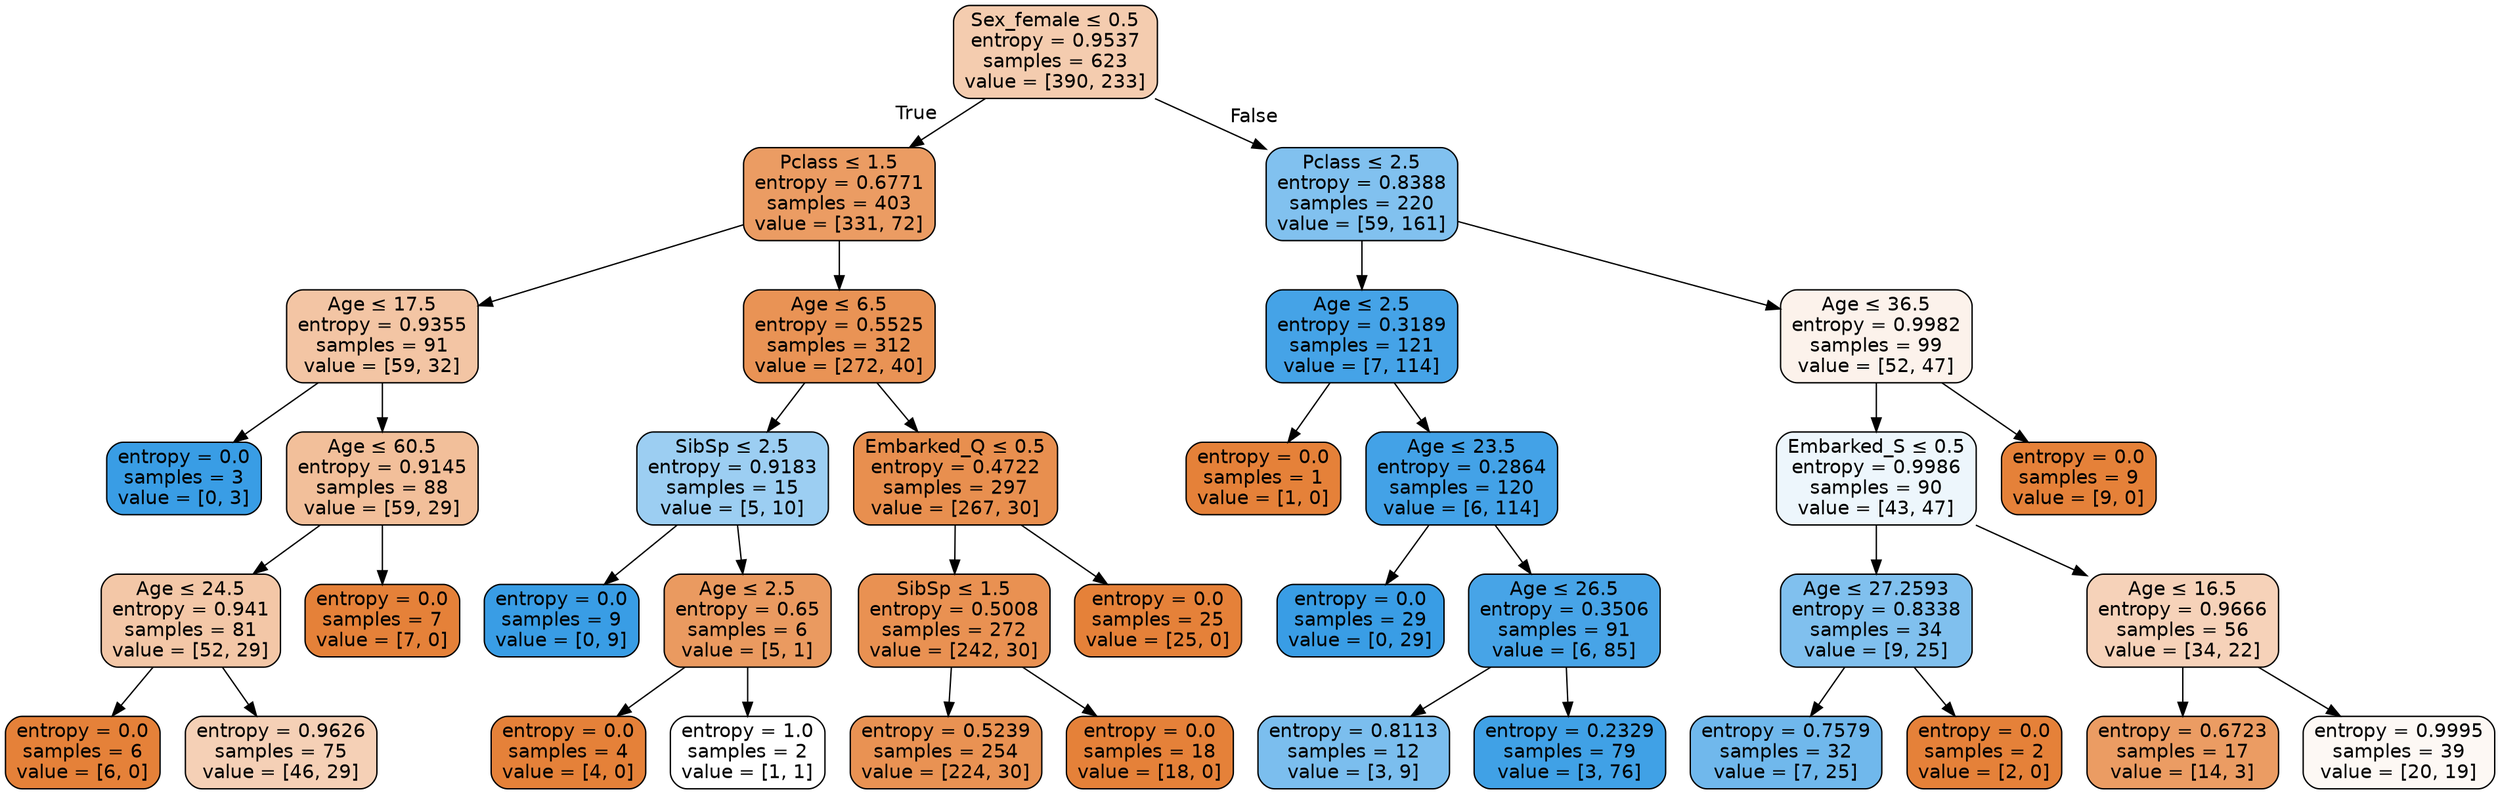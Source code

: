 digraph Tree {
node [shape=box, style="filled, rounded", color="black", fontname=helvetica] ;
edge [fontname=helvetica] ;
0 [label=<Sex_female &le; 0.5<br/>entropy = 0.9537<br/>samples = 623<br/>value = [390, 233]>, fillcolor="#e5813967"] ;
1 [label=<Pclass &le; 1.5<br/>entropy = 0.6771<br/>samples = 403<br/>value = [331, 72]>, fillcolor="#e58139c8"] ;
0 -> 1 [labeldistance=2.5, labelangle=45, headlabel="True"] ;
2 [label=<Age &le; 17.5<br/>entropy = 0.9355<br/>samples = 91<br/>value = [59, 32]>, fillcolor="#e5813975"] ;
1 -> 2 ;
3 [label=<entropy = 0.0<br/>samples = 3<br/>value = [0, 3]>, fillcolor="#399de5ff"] ;
2 -> 3 ;
4 [label=<Age &le; 60.5<br/>entropy = 0.9145<br/>samples = 88<br/>value = [59, 29]>, fillcolor="#e5813982"] ;
2 -> 4 ;
5 [label=<Age &le; 24.5<br/>entropy = 0.941<br/>samples = 81<br/>value = [52, 29]>, fillcolor="#e5813971"] ;
4 -> 5 ;
6 [label=<entropy = 0.0<br/>samples = 6<br/>value = [6, 0]>, fillcolor="#e58139ff"] ;
5 -> 6 ;
7 [label=<entropy = 0.9626<br/>samples = 75<br/>value = [46, 29]>, fillcolor="#e581395e"] ;
5 -> 7 ;
8 [label=<entropy = 0.0<br/>samples = 7<br/>value = [7, 0]>, fillcolor="#e58139ff"] ;
4 -> 8 ;
9 [label=<Age &le; 6.5<br/>entropy = 0.5525<br/>samples = 312<br/>value = [272, 40]>, fillcolor="#e58139da"] ;
1 -> 9 ;
10 [label=<SibSp &le; 2.5<br/>entropy = 0.9183<br/>samples = 15<br/>value = [5, 10]>, fillcolor="#399de57f"] ;
9 -> 10 ;
11 [label=<entropy = 0.0<br/>samples = 9<br/>value = [0, 9]>, fillcolor="#399de5ff"] ;
10 -> 11 ;
12 [label=<Age &le; 2.5<br/>entropy = 0.65<br/>samples = 6<br/>value = [5, 1]>, fillcolor="#e58139cc"] ;
10 -> 12 ;
13 [label=<entropy = 0.0<br/>samples = 4<br/>value = [4, 0]>, fillcolor="#e58139ff"] ;
12 -> 13 ;
14 [label=<entropy = 1.0<br/>samples = 2<br/>value = [1, 1]>, fillcolor="#e5813900"] ;
12 -> 14 ;
15 [label=<Embarked_Q &le; 0.5<br/>entropy = 0.4722<br/>samples = 297<br/>value = [267, 30]>, fillcolor="#e58139e2"] ;
9 -> 15 ;
16 [label=<SibSp &le; 1.5<br/>entropy = 0.5008<br/>samples = 272<br/>value = [242, 30]>, fillcolor="#e58139df"] ;
15 -> 16 ;
17 [label=<entropy = 0.5239<br/>samples = 254<br/>value = [224, 30]>, fillcolor="#e58139dd"] ;
16 -> 17 ;
18 [label=<entropy = 0.0<br/>samples = 18<br/>value = [18, 0]>, fillcolor="#e58139ff"] ;
16 -> 18 ;
19 [label=<entropy = 0.0<br/>samples = 25<br/>value = [25, 0]>, fillcolor="#e58139ff"] ;
15 -> 19 ;
20 [label=<Pclass &le; 2.5<br/>entropy = 0.8388<br/>samples = 220<br/>value = [59, 161]>, fillcolor="#399de5a2"] ;
0 -> 20 [labeldistance=2.5, labelangle=-45, headlabel="False"] ;
21 [label=<Age &le; 2.5<br/>entropy = 0.3189<br/>samples = 121<br/>value = [7, 114]>, fillcolor="#399de5ef"] ;
20 -> 21 ;
22 [label=<entropy = 0.0<br/>samples = 1<br/>value = [1, 0]>, fillcolor="#e58139ff"] ;
21 -> 22 ;
23 [label=<Age &le; 23.5<br/>entropy = 0.2864<br/>samples = 120<br/>value = [6, 114]>, fillcolor="#399de5f2"] ;
21 -> 23 ;
24 [label=<entropy = 0.0<br/>samples = 29<br/>value = [0, 29]>, fillcolor="#399de5ff"] ;
23 -> 24 ;
25 [label=<Age &le; 26.5<br/>entropy = 0.3506<br/>samples = 91<br/>value = [6, 85]>, fillcolor="#399de5ed"] ;
23 -> 25 ;
26 [label=<entropy = 0.8113<br/>samples = 12<br/>value = [3, 9]>, fillcolor="#399de5aa"] ;
25 -> 26 ;
27 [label=<entropy = 0.2329<br/>samples = 79<br/>value = [3, 76]>, fillcolor="#399de5f5"] ;
25 -> 27 ;
28 [label=<Age &le; 36.5<br/>entropy = 0.9982<br/>samples = 99<br/>value = [52, 47]>, fillcolor="#e5813919"] ;
20 -> 28 ;
29 [label=<Embarked_S &le; 0.5<br/>entropy = 0.9986<br/>samples = 90<br/>value = [43, 47]>, fillcolor="#399de516"] ;
28 -> 29 ;
30 [label=<Age &le; 27.2593<br/>entropy = 0.8338<br/>samples = 34<br/>value = [9, 25]>, fillcolor="#399de5a3"] ;
29 -> 30 ;
31 [label=<entropy = 0.7579<br/>samples = 32<br/>value = [7, 25]>, fillcolor="#399de5b8"] ;
30 -> 31 ;
32 [label=<entropy = 0.0<br/>samples = 2<br/>value = [2, 0]>, fillcolor="#e58139ff"] ;
30 -> 32 ;
33 [label=<Age &le; 16.5<br/>entropy = 0.9666<br/>samples = 56<br/>value = [34, 22]>, fillcolor="#e581395a"] ;
29 -> 33 ;
34 [label=<entropy = 0.6723<br/>samples = 17<br/>value = [14, 3]>, fillcolor="#e58139c8"] ;
33 -> 34 ;
35 [label=<entropy = 0.9995<br/>samples = 39<br/>value = [20, 19]>, fillcolor="#e581390d"] ;
33 -> 35 ;
36 [label=<entropy = 0.0<br/>samples = 9<br/>value = [9, 0]>, fillcolor="#e58139ff"] ;
28 -> 36 ;
}